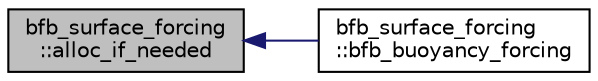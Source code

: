 digraph "bfb_surface_forcing::alloc_if_needed"
{
 // INTERACTIVE_SVG=YES
  edge [fontname="Helvetica",fontsize="10",labelfontname="Helvetica",labelfontsize="10"];
  node [fontname="Helvetica",fontsize="10",shape=record];
  rankdir="LR";
  Node1 [label="bfb_surface_forcing\l::alloc_if_needed",height=0.2,width=0.4,color="black", fillcolor="grey75", style="filled", fontcolor="black"];
  Node1 -> Node2 [dir="back",color="midnightblue",fontsize="10",style="solid",fontname="Helvetica"];
  Node2 [label="bfb_surface_forcing\l::bfb_buoyancy_forcing",height=0.2,width=0.4,color="black", fillcolor="white", style="filled",URL="$namespacebfb__surface__forcing.html#af8bf9c3131aa4c0b0bcbd17b2a8ede63"];
}
